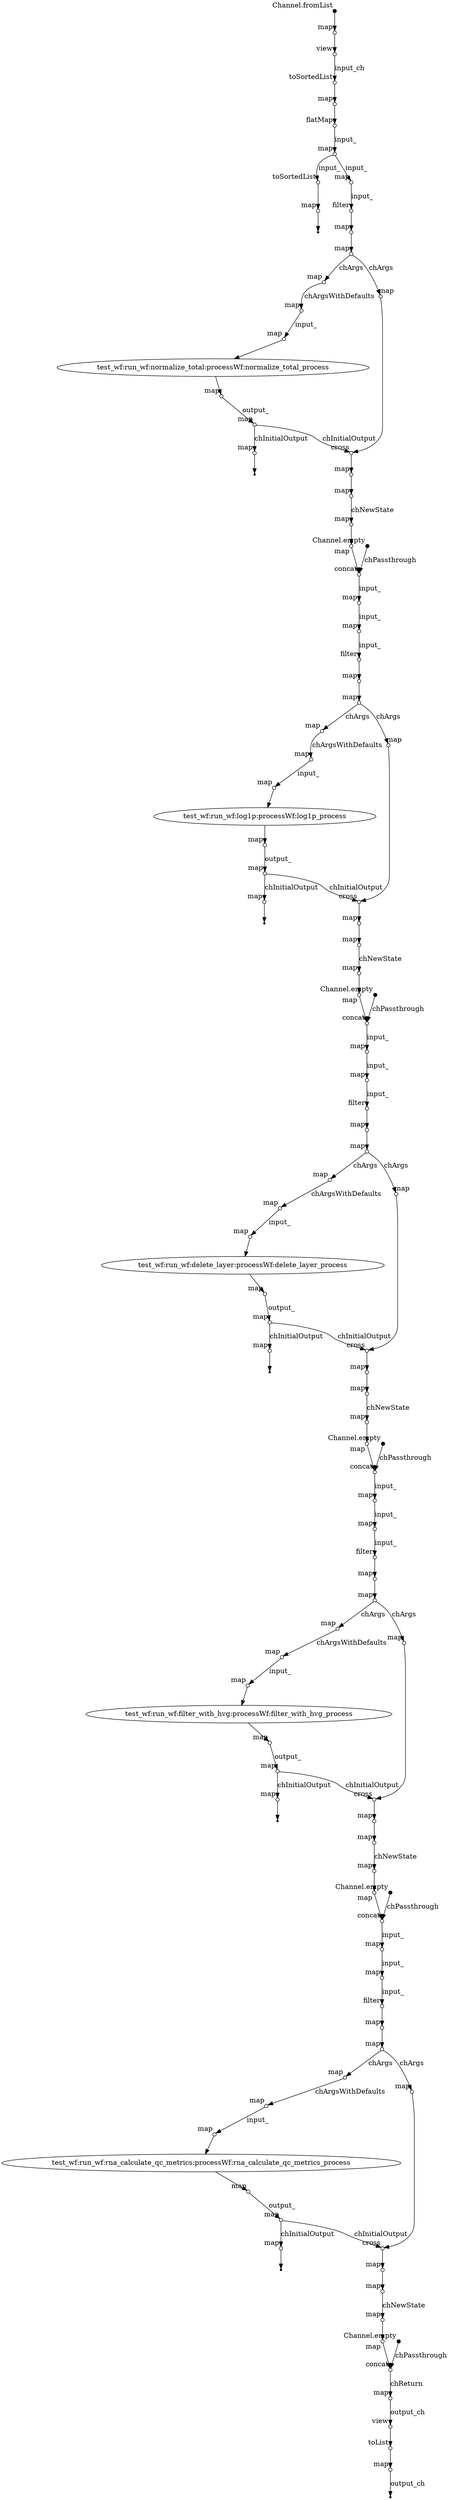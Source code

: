 digraph "graph" {
p0 [shape=point,label="",fixedsize=true,width=0.1,xlabel="Channel.fromList"];
p1 [shape=circle,label="",fixedsize=true,width=0.1,xlabel="map"];
p0 -> p1;

p1 [shape=circle,label="",fixedsize=true,width=0.1,xlabel="map"];
p2 [shape=circle,label="",fixedsize=true,width=0.1,xlabel="view"];
p1 -> p2;

p2 [shape=circle,label="",fixedsize=true,width=0.1,xlabel="view"];
p3 [shape=circle,label="",fixedsize=true,width=0.1,xlabel="toSortedList"];
p2 -> p3 [label="input_ch"];

p3 [shape=circle,label="",fixedsize=true,width=0.1,xlabel="toSortedList"];
p4 [shape=circle,label="",fixedsize=true,width=0.1,xlabel="map"];
p3 -> p4;

p4 [shape=circle,label="",fixedsize=true,width=0.1,xlabel="map"];
p5 [shape=circle,label="",fixedsize=true,width=0.1,xlabel="flatMap"];
p4 -> p5;

p5 [shape=circle,label="",fixedsize=true,width=0.1,xlabel="flatMap"];
p6 [shape=circle,label="",fixedsize=true,width=0.1,xlabel="map"];
p5 -> p6 [label="input_"];

p6 [shape=circle,label="",fixedsize=true,width=0.1,xlabel="map"];
p7 [shape=circle,label="",fixedsize=true,width=0.1,xlabel="toSortedList"];
p6 -> p7 [label="input_"];

p7 [shape=circle,label="",fixedsize=true,width=0.1,xlabel="toSortedList"];
p8 [shape=circle,label="",fixedsize=true,width=0.1,xlabel="map"];
p7 -> p8;

p8 [shape=circle,label="",fixedsize=true,width=0.1,xlabel="map"];
p9 [shape=point];
p8 -> p9;

p6 [shape=circle,label="",fixedsize=true,width=0.1,xlabel="map"];
p10 [shape=circle,label="",fixedsize=true,width=0.1,xlabel="map"];
p6 -> p10 [label="input_"];

p10 [shape=circle,label="",fixedsize=true,width=0.1,xlabel="map"];
p11 [shape=circle,label="",fixedsize=true,width=0.1,xlabel="filter"];
p10 -> p11 [label="input_"];

p11 [shape=circle,label="",fixedsize=true,width=0.1,xlabel="filter"];
p12 [shape=circle,label="",fixedsize=true,width=0.1,xlabel="map"];
p11 -> p12;

p12 [shape=circle,label="",fixedsize=true,width=0.1,xlabel="map"];
p13 [shape=circle,label="",fixedsize=true,width=0.1,xlabel="map"];
p12 -> p13;

p13 [shape=circle,label="",fixedsize=true,width=0.1,xlabel="map"];
p15 [shape=circle,label="",fixedsize=true,width=0.1,xlabel="map"];
p13 -> p15 [label="chArgs"];

p14 [shape=point,label="",fixedsize=true,width=0.1,xlabel="Channel.empty"];
p29 [shape=circle,label="",fixedsize=true,width=0.1,xlabel="concat"];
p14 -> p29 [label="chPassthrough"];

p15 [shape=circle,label="",fixedsize=true,width=0.1,xlabel="map"];
p16 [shape=circle,label="",fixedsize=true,width=0.1,xlabel="map"];
p15 -> p16 [label="chArgsWithDefaults"];

p16 [shape=circle,label="",fixedsize=true,width=0.1,xlabel="map"];
p17 [shape=circle,label="",fixedsize=true,width=0.1,xlabel="map"];
p16 -> p17 [label="input_"];

p17 [shape=circle,label="",fixedsize=true,width=0.1,xlabel="map"];
p18 [label="test_wf:run_wf:normalize_total:processWf:normalize_total_process"];
p17 -> p18;

p18 [label="test_wf:run_wf:normalize_total:processWf:normalize_total_process"];
p19 [shape=circle,label="",fixedsize=true,width=0.1,xlabel="map"];
p18 -> p19;

p19 [shape=circle,label="",fixedsize=true,width=0.1,xlabel="map"];
p20 [shape=circle,label="",fixedsize=true,width=0.1,xlabel="map"];
p19 -> p20 [label="output_"];

p20 [shape=circle,label="",fixedsize=true,width=0.1,xlabel="map"];
p22 [shape=circle,label="",fixedsize=true,width=0.1,xlabel="map"];
p20 -> p22 [label="chInitialOutput"];

p13 [shape=circle,label="",fixedsize=true,width=0.1,xlabel="map"];
p21 [shape=circle,label="",fixedsize=true,width=0.1,xlabel="map"];
p13 -> p21 [label="chArgs"];

p21 [shape=circle,label="",fixedsize=true,width=0.1,xlabel="map"];
p24 [shape=circle,label="",fixedsize=true,width=0.1,xlabel="cross"];
p21 -> p24;

p22 [shape=circle,label="",fixedsize=true,width=0.1,xlabel="map"];
p23 [shape=point];
p22 -> p23;

p20 [shape=circle,label="",fixedsize=true,width=0.1,xlabel="map"];
p24 [shape=circle,label="",fixedsize=true,width=0.1,xlabel="cross"];
p20 -> p24 [label="chInitialOutput"];

p24 [shape=circle,label="",fixedsize=true,width=0.1,xlabel="cross"];
p25 [shape=circle,label="",fixedsize=true,width=0.1,xlabel="map"];
p24 -> p25;

p25 [shape=circle,label="",fixedsize=true,width=0.1,xlabel="map"];
p26 [shape=circle,label="",fixedsize=true,width=0.1,xlabel="map"];
p25 -> p26;

p26 [shape=circle,label="",fixedsize=true,width=0.1,xlabel="map"];
p27 [shape=circle,label="",fixedsize=true,width=0.1,xlabel="map"];
p26 -> p27 [label="chNewState"];

p27 [shape=circle,label="",fixedsize=true,width=0.1,xlabel="map"];
p28 [shape=circle,label="",fixedsize=true,width=0.1,xlabel="map"];
p27 -> p28;

p28 [shape=circle,label="",fixedsize=true,width=0.1,xlabel="map"];
p29 [shape=circle,label="",fixedsize=true,width=0.1,xlabel="concat"];
p28 -> p29;

p29 [shape=circle,label="",fixedsize=true,width=0.1,xlabel="concat"];
p30 [shape=circle,label="",fixedsize=true,width=0.1,xlabel="map"];
p29 -> p30 [label="input_"];

p30 [shape=circle,label="",fixedsize=true,width=0.1,xlabel="map"];
p31 [shape=circle,label="",fixedsize=true,width=0.1,xlabel="map"];
p30 -> p31 [label="input_"];

p31 [shape=circle,label="",fixedsize=true,width=0.1,xlabel="map"];
p32 [shape=circle,label="",fixedsize=true,width=0.1,xlabel="filter"];
p31 -> p32 [label="input_"];

p32 [shape=circle,label="",fixedsize=true,width=0.1,xlabel="filter"];
p33 [shape=circle,label="",fixedsize=true,width=0.1,xlabel="map"];
p32 -> p33;

p33 [shape=circle,label="",fixedsize=true,width=0.1,xlabel="map"];
p34 [shape=circle,label="",fixedsize=true,width=0.1,xlabel="map"];
p33 -> p34;

p34 [shape=circle,label="",fixedsize=true,width=0.1,xlabel="map"];
p36 [shape=circle,label="",fixedsize=true,width=0.1,xlabel="map"];
p34 -> p36 [label="chArgs"];

p35 [shape=point,label="",fixedsize=true,width=0.1,xlabel="Channel.empty"];
p50 [shape=circle,label="",fixedsize=true,width=0.1,xlabel="concat"];
p35 -> p50 [label="chPassthrough"];

p36 [shape=circle,label="",fixedsize=true,width=0.1,xlabel="map"];
p37 [shape=circle,label="",fixedsize=true,width=0.1,xlabel="map"];
p36 -> p37 [label="chArgsWithDefaults"];

p37 [shape=circle,label="",fixedsize=true,width=0.1,xlabel="map"];
p38 [shape=circle,label="",fixedsize=true,width=0.1,xlabel="map"];
p37 -> p38 [label="input_"];

p38 [shape=circle,label="",fixedsize=true,width=0.1,xlabel="map"];
p39 [label="test_wf:run_wf:log1p:processWf:log1p_process"];
p38 -> p39;

p39 [label="test_wf:run_wf:log1p:processWf:log1p_process"];
p40 [shape=circle,label="",fixedsize=true,width=0.1,xlabel="map"];
p39 -> p40;

p40 [shape=circle,label="",fixedsize=true,width=0.1,xlabel="map"];
p41 [shape=circle,label="",fixedsize=true,width=0.1,xlabel="map"];
p40 -> p41 [label="output_"];

p41 [shape=circle,label="",fixedsize=true,width=0.1,xlabel="map"];
p43 [shape=circle,label="",fixedsize=true,width=0.1,xlabel="map"];
p41 -> p43 [label="chInitialOutput"];

p34 [shape=circle,label="",fixedsize=true,width=0.1,xlabel="map"];
p42 [shape=circle,label="",fixedsize=true,width=0.1,xlabel="map"];
p34 -> p42 [label="chArgs"];

p42 [shape=circle,label="",fixedsize=true,width=0.1,xlabel="map"];
p45 [shape=circle,label="",fixedsize=true,width=0.1,xlabel="cross"];
p42 -> p45;

p43 [shape=circle,label="",fixedsize=true,width=0.1,xlabel="map"];
p44 [shape=point];
p43 -> p44;

p41 [shape=circle,label="",fixedsize=true,width=0.1,xlabel="map"];
p45 [shape=circle,label="",fixedsize=true,width=0.1,xlabel="cross"];
p41 -> p45 [label="chInitialOutput"];

p45 [shape=circle,label="",fixedsize=true,width=0.1,xlabel="cross"];
p46 [shape=circle,label="",fixedsize=true,width=0.1,xlabel="map"];
p45 -> p46;

p46 [shape=circle,label="",fixedsize=true,width=0.1,xlabel="map"];
p47 [shape=circle,label="",fixedsize=true,width=0.1,xlabel="map"];
p46 -> p47;

p47 [shape=circle,label="",fixedsize=true,width=0.1,xlabel="map"];
p48 [shape=circle,label="",fixedsize=true,width=0.1,xlabel="map"];
p47 -> p48 [label="chNewState"];

p48 [shape=circle,label="",fixedsize=true,width=0.1,xlabel="map"];
p49 [shape=circle,label="",fixedsize=true,width=0.1,xlabel="map"];
p48 -> p49;

p49 [shape=circle,label="",fixedsize=true,width=0.1,xlabel="map"];
p50 [shape=circle,label="",fixedsize=true,width=0.1,xlabel="concat"];
p49 -> p50;

p50 [shape=circle,label="",fixedsize=true,width=0.1,xlabel="concat"];
p51 [shape=circle,label="",fixedsize=true,width=0.1,xlabel="map"];
p50 -> p51 [label="input_"];

p51 [shape=circle,label="",fixedsize=true,width=0.1,xlabel="map"];
p52 [shape=circle,label="",fixedsize=true,width=0.1,xlabel="map"];
p51 -> p52 [label="input_"];

p52 [shape=circle,label="",fixedsize=true,width=0.1,xlabel="map"];
p53 [shape=circle,label="",fixedsize=true,width=0.1,xlabel="filter"];
p52 -> p53 [label="input_"];

p53 [shape=circle,label="",fixedsize=true,width=0.1,xlabel="filter"];
p54 [shape=circle,label="",fixedsize=true,width=0.1,xlabel="map"];
p53 -> p54;

p54 [shape=circle,label="",fixedsize=true,width=0.1,xlabel="map"];
p55 [shape=circle,label="",fixedsize=true,width=0.1,xlabel="map"];
p54 -> p55;

p55 [shape=circle,label="",fixedsize=true,width=0.1,xlabel="map"];
p57 [shape=circle,label="",fixedsize=true,width=0.1,xlabel="map"];
p55 -> p57 [label="chArgs"];

p56 [shape=point,label="",fixedsize=true,width=0.1,xlabel="Channel.empty"];
p71 [shape=circle,label="",fixedsize=true,width=0.1,xlabel="concat"];
p56 -> p71 [label="chPassthrough"];

p57 [shape=circle,label="",fixedsize=true,width=0.1,xlabel="map"];
p58 [shape=circle,label="",fixedsize=true,width=0.1,xlabel="map"];
p57 -> p58 [label="chArgsWithDefaults"];

p58 [shape=circle,label="",fixedsize=true,width=0.1,xlabel="map"];
p59 [shape=circle,label="",fixedsize=true,width=0.1,xlabel="map"];
p58 -> p59 [label="input_"];

p59 [shape=circle,label="",fixedsize=true,width=0.1,xlabel="map"];
p60 [label="test_wf:run_wf:delete_layer:processWf:delete_layer_process"];
p59 -> p60;

p60 [label="test_wf:run_wf:delete_layer:processWf:delete_layer_process"];
p61 [shape=circle,label="",fixedsize=true,width=0.1,xlabel="map"];
p60 -> p61;

p61 [shape=circle,label="",fixedsize=true,width=0.1,xlabel="map"];
p62 [shape=circle,label="",fixedsize=true,width=0.1,xlabel="map"];
p61 -> p62 [label="output_"];

p62 [shape=circle,label="",fixedsize=true,width=0.1,xlabel="map"];
p64 [shape=circle,label="",fixedsize=true,width=0.1,xlabel="map"];
p62 -> p64 [label="chInitialOutput"];

p55 [shape=circle,label="",fixedsize=true,width=0.1,xlabel="map"];
p63 [shape=circle,label="",fixedsize=true,width=0.1,xlabel="map"];
p55 -> p63 [label="chArgs"];

p63 [shape=circle,label="",fixedsize=true,width=0.1,xlabel="map"];
p66 [shape=circle,label="",fixedsize=true,width=0.1,xlabel="cross"];
p63 -> p66;

p64 [shape=circle,label="",fixedsize=true,width=0.1,xlabel="map"];
p65 [shape=point];
p64 -> p65;

p62 [shape=circle,label="",fixedsize=true,width=0.1,xlabel="map"];
p66 [shape=circle,label="",fixedsize=true,width=0.1,xlabel="cross"];
p62 -> p66 [label="chInitialOutput"];

p66 [shape=circle,label="",fixedsize=true,width=0.1,xlabel="cross"];
p67 [shape=circle,label="",fixedsize=true,width=0.1,xlabel="map"];
p66 -> p67;

p67 [shape=circle,label="",fixedsize=true,width=0.1,xlabel="map"];
p68 [shape=circle,label="",fixedsize=true,width=0.1,xlabel="map"];
p67 -> p68;

p68 [shape=circle,label="",fixedsize=true,width=0.1,xlabel="map"];
p69 [shape=circle,label="",fixedsize=true,width=0.1,xlabel="map"];
p68 -> p69 [label="chNewState"];

p69 [shape=circle,label="",fixedsize=true,width=0.1,xlabel="map"];
p70 [shape=circle,label="",fixedsize=true,width=0.1,xlabel="map"];
p69 -> p70;

p70 [shape=circle,label="",fixedsize=true,width=0.1,xlabel="map"];
p71 [shape=circle,label="",fixedsize=true,width=0.1,xlabel="concat"];
p70 -> p71;

p71 [shape=circle,label="",fixedsize=true,width=0.1,xlabel="concat"];
p72 [shape=circle,label="",fixedsize=true,width=0.1,xlabel="map"];
p71 -> p72 [label="input_"];

p72 [shape=circle,label="",fixedsize=true,width=0.1,xlabel="map"];
p73 [shape=circle,label="",fixedsize=true,width=0.1,xlabel="map"];
p72 -> p73 [label="input_"];

p73 [shape=circle,label="",fixedsize=true,width=0.1,xlabel="map"];
p74 [shape=circle,label="",fixedsize=true,width=0.1,xlabel="filter"];
p73 -> p74 [label="input_"];

p74 [shape=circle,label="",fixedsize=true,width=0.1,xlabel="filter"];
p75 [shape=circle,label="",fixedsize=true,width=0.1,xlabel="map"];
p74 -> p75;

p75 [shape=circle,label="",fixedsize=true,width=0.1,xlabel="map"];
p76 [shape=circle,label="",fixedsize=true,width=0.1,xlabel="map"];
p75 -> p76;

p76 [shape=circle,label="",fixedsize=true,width=0.1,xlabel="map"];
p78 [shape=circle,label="",fixedsize=true,width=0.1,xlabel="map"];
p76 -> p78 [label="chArgs"];

p77 [shape=point,label="",fixedsize=true,width=0.1,xlabel="Channel.empty"];
p92 [shape=circle,label="",fixedsize=true,width=0.1,xlabel="concat"];
p77 -> p92 [label="chPassthrough"];

p78 [shape=circle,label="",fixedsize=true,width=0.1,xlabel="map"];
p79 [shape=circle,label="",fixedsize=true,width=0.1,xlabel="map"];
p78 -> p79 [label="chArgsWithDefaults"];

p79 [shape=circle,label="",fixedsize=true,width=0.1,xlabel="map"];
p80 [shape=circle,label="",fixedsize=true,width=0.1,xlabel="map"];
p79 -> p80 [label="input_"];

p80 [shape=circle,label="",fixedsize=true,width=0.1,xlabel="map"];
p81 [label="test_wf:run_wf:filter_with_hvg:processWf:filter_with_hvg_process"];
p80 -> p81;

p81 [label="test_wf:run_wf:filter_with_hvg:processWf:filter_with_hvg_process"];
p82 [shape=circle,label="",fixedsize=true,width=0.1,xlabel="map"];
p81 -> p82;

p82 [shape=circle,label="",fixedsize=true,width=0.1,xlabel="map"];
p83 [shape=circle,label="",fixedsize=true,width=0.1,xlabel="map"];
p82 -> p83 [label="output_"];

p83 [shape=circle,label="",fixedsize=true,width=0.1,xlabel="map"];
p85 [shape=circle,label="",fixedsize=true,width=0.1,xlabel="map"];
p83 -> p85 [label="chInitialOutput"];

p76 [shape=circle,label="",fixedsize=true,width=0.1,xlabel="map"];
p84 [shape=circle,label="",fixedsize=true,width=0.1,xlabel="map"];
p76 -> p84 [label="chArgs"];

p84 [shape=circle,label="",fixedsize=true,width=0.1,xlabel="map"];
p87 [shape=circle,label="",fixedsize=true,width=0.1,xlabel="cross"];
p84 -> p87;

p85 [shape=circle,label="",fixedsize=true,width=0.1,xlabel="map"];
p86 [shape=point];
p85 -> p86;

p83 [shape=circle,label="",fixedsize=true,width=0.1,xlabel="map"];
p87 [shape=circle,label="",fixedsize=true,width=0.1,xlabel="cross"];
p83 -> p87 [label="chInitialOutput"];

p87 [shape=circle,label="",fixedsize=true,width=0.1,xlabel="cross"];
p88 [shape=circle,label="",fixedsize=true,width=0.1,xlabel="map"];
p87 -> p88;

p88 [shape=circle,label="",fixedsize=true,width=0.1,xlabel="map"];
p89 [shape=circle,label="",fixedsize=true,width=0.1,xlabel="map"];
p88 -> p89;

p89 [shape=circle,label="",fixedsize=true,width=0.1,xlabel="map"];
p90 [shape=circle,label="",fixedsize=true,width=0.1,xlabel="map"];
p89 -> p90 [label="chNewState"];

p90 [shape=circle,label="",fixedsize=true,width=0.1,xlabel="map"];
p91 [shape=circle,label="",fixedsize=true,width=0.1,xlabel="map"];
p90 -> p91;

p91 [shape=circle,label="",fixedsize=true,width=0.1,xlabel="map"];
p92 [shape=circle,label="",fixedsize=true,width=0.1,xlabel="concat"];
p91 -> p92;

p92 [shape=circle,label="",fixedsize=true,width=0.1,xlabel="concat"];
p93 [shape=circle,label="",fixedsize=true,width=0.1,xlabel="map"];
p92 -> p93 [label="input_"];

p93 [shape=circle,label="",fixedsize=true,width=0.1,xlabel="map"];
p94 [shape=circle,label="",fixedsize=true,width=0.1,xlabel="map"];
p93 -> p94 [label="input_"];

p94 [shape=circle,label="",fixedsize=true,width=0.1,xlabel="map"];
p95 [shape=circle,label="",fixedsize=true,width=0.1,xlabel="filter"];
p94 -> p95 [label="input_"];

p95 [shape=circle,label="",fixedsize=true,width=0.1,xlabel="filter"];
p96 [shape=circle,label="",fixedsize=true,width=0.1,xlabel="map"];
p95 -> p96;

p96 [shape=circle,label="",fixedsize=true,width=0.1,xlabel="map"];
p97 [shape=circle,label="",fixedsize=true,width=0.1,xlabel="map"];
p96 -> p97;

p97 [shape=circle,label="",fixedsize=true,width=0.1,xlabel="map"];
p99 [shape=circle,label="",fixedsize=true,width=0.1,xlabel="map"];
p97 -> p99 [label="chArgs"];

p98 [shape=point,label="",fixedsize=true,width=0.1,xlabel="Channel.empty"];
p113 [shape=circle,label="",fixedsize=true,width=0.1,xlabel="concat"];
p98 -> p113 [label="chPassthrough"];

p99 [shape=circle,label="",fixedsize=true,width=0.1,xlabel="map"];
p100 [shape=circle,label="",fixedsize=true,width=0.1,xlabel="map"];
p99 -> p100 [label="chArgsWithDefaults"];

p100 [shape=circle,label="",fixedsize=true,width=0.1,xlabel="map"];
p101 [shape=circle,label="",fixedsize=true,width=0.1,xlabel="map"];
p100 -> p101 [label="input_"];

p101 [shape=circle,label="",fixedsize=true,width=0.1,xlabel="map"];
p102 [label="test_wf:run_wf:rna_calculate_qc_metrics:processWf:rna_calculate_qc_metrics_process"];
p101 -> p102;

p102 [label="test_wf:run_wf:rna_calculate_qc_metrics:processWf:rna_calculate_qc_metrics_process"];
p103 [shape=circle,label="",fixedsize=true,width=0.1,xlabel="map"];
p102 -> p103;

p103 [shape=circle,label="",fixedsize=true,width=0.1,xlabel="map"];
p104 [shape=circle,label="",fixedsize=true,width=0.1,xlabel="map"];
p103 -> p104 [label="output_"];

p104 [shape=circle,label="",fixedsize=true,width=0.1,xlabel="map"];
p106 [shape=circle,label="",fixedsize=true,width=0.1,xlabel="map"];
p104 -> p106 [label="chInitialOutput"];

p97 [shape=circle,label="",fixedsize=true,width=0.1,xlabel="map"];
p105 [shape=circle,label="",fixedsize=true,width=0.1,xlabel="map"];
p97 -> p105 [label="chArgs"];

p105 [shape=circle,label="",fixedsize=true,width=0.1,xlabel="map"];
p108 [shape=circle,label="",fixedsize=true,width=0.1,xlabel="cross"];
p105 -> p108;

p106 [shape=circle,label="",fixedsize=true,width=0.1,xlabel="map"];
p107 [shape=point];
p106 -> p107;

p104 [shape=circle,label="",fixedsize=true,width=0.1,xlabel="map"];
p108 [shape=circle,label="",fixedsize=true,width=0.1,xlabel="cross"];
p104 -> p108 [label="chInitialOutput"];

p108 [shape=circle,label="",fixedsize=true,width=0.1,xlabel="cross"];
p109 [shape=circle,label="",fixedsize=true,width=0.1,xlabel="map"];
p108 -> p109;

p109 [shape=circle,label="",fixedsize=true,width=0.1,xlabel="map"];
p110 [shape=circle,label="",fixedsize=true,width=0.1,xlabel="map"];
p109 -> p110;

p110 [shape=circle,label="",fixedsize=true,width=0.1,xlabel="map"];
p111 [shape=circle,label="",fixedsize=true,width=0.1,xlabel="map"];
p110 -> p111 [label="chNewState"];

p111 [shape=circle,label="",fixedsize=true,width=0.1,xlabel="map"];
p112 [shape=circle,label="",fixedsize=true,width=0.1,xlabel="map"];
p111 -> p112;

p112 [shape=circle,label="",fixedsize=true,width=0.1,xlabel="map"];
p113 [shape=circle,label="",fixedsize=true,width=0.1,xlabel="concat"];
p112 -> p113;

p113 [shape=circle,label="",fixedsize=true,width=0.1,xlabel="concat"];
p114 [shape=circle,label="",fixedsize=true,width=0.1,xlabel="map"];
p113 -> p114 [label="chReturn"];

p114 [shape=circle,label="",fixedsize=true,width=0.1,xlabel="map"];
p115 [shape=circle,label="",fixedsize=true,width=0.1,xlabel="view"];
p114 -> p115 [label="output_ch"];

p115 [shape=circle,label="",fixedsize=true,width=0.1,xlabel="view"];
p116 [shape=circle,label="",fixedsize=true,width=0.1,xlabel="toList"];
p115 -> p116;

p116 [shape=circle,label="",fixedsize=true,width=0.1,xlabel="toList"];
p117 [shape=circle,label="",fixedsize=true,width=0.1,xlabel="map"];
p116 -> p117;

p117 [shape=circle,label="",fixedsize=true,width=0.1,xlabel="map"];
p118 [shape=point];
p117 -> p118 [label="output_ch"];

}
